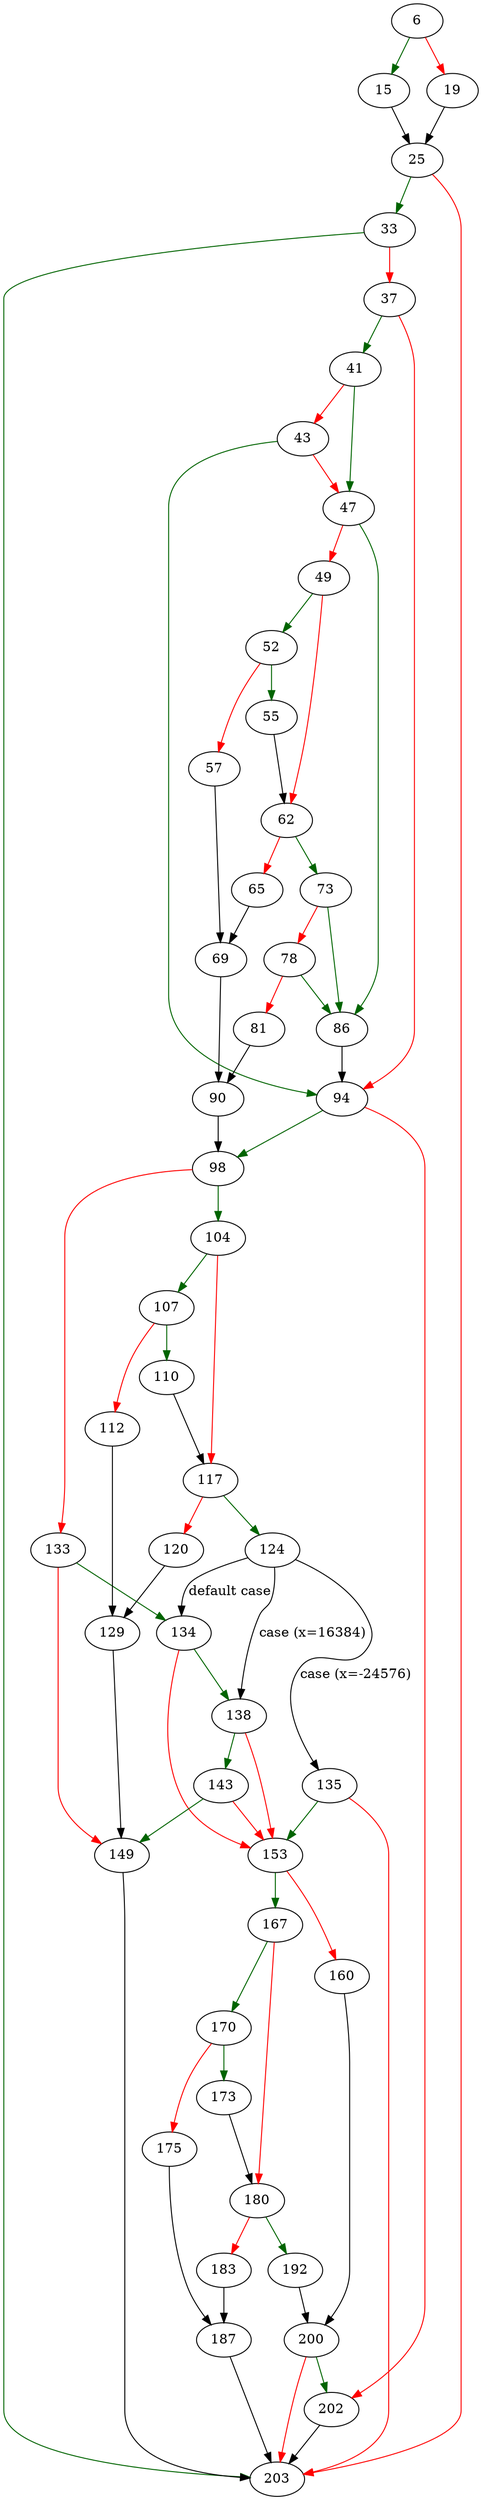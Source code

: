 strict digraph "prompt" {
	// Node definitions.
	6 [entry=true];
	15;
	19;
	25;
	33;
	203;
	37;
	41;
	94;
	47;
	43;
	86;
	49;
	52;
	62;
	55;
	57;
	69;
	73;
	65;
	90;
	78;
	81;
	98;
	202;
	104;
	133;
	107;
	117;
	110;
	112;
	129;
	124;
	120;
	135;
	138;
	134;
	149;
	153;
	143;
	167;
	160;
	200;
	170;
	180;
	173;
	175;
	187;
	192;
	183;

	// Edge definitions.
	6 -> 15 [
		color=darkgreen
		cond=true
	];
	6 -> 19 [
		color=red
		cond=false
	];
	15 -> 25;
	19 -> 25;
	25 -> 33 [
		color=darkgreen
		cond=true
	];
	25 -> 203 [
		color=red
		cond=false
	];
	33 -> 203 [
		color=darkgreen
		cond=true
	];
	33 -> 37 [
		color=red
		cond=false
	];
	37 -> 41 [
		color=darkgreen
		cond=true
	];
	37 -> 94 [
		color=red
		cond=false
	];
	41 -> 47 [
		color=darkgreen
		cond=true
	];
	41 -> 43 [
		color=red
		cond=false
	];
	94 -> 98 [
		color=darkgreen
		cond=true
	];
	94 -> 202 [
		color=red
		cond=false
	];
	47 -> 86 [
		color=darkgreen
		cond=true
	];
	47 -> 49 [
		color=red
		cond=false
	];
	43 -> 94 [
		color=darkgreen
		cond=true
	];
	43 -> 47 [
		color=red
		cond=false
	];
	86 -> 94;
	49 -> 52 [
		color=darkgreen
		cond=true
	];
	49 -> 62 [
		color=red
		cond=false
	];
	52 -> 55 [
		color=darkgreen
		cond=true
	];
	52 -> 57 [
		color=red
		cond=false
	];
	62 -> 73 [
		color=darkgreen
		cond=true
	];
	62 -> 65 [
		color=red
		cond=false
	];
	55 -> 62;
	57 -> 69;
	69 -> 90;
	73 -> 86 [
		color=darkgreen
		cond=true
	];
	73 -> 78 [
		color=red
		cond=false
	];
	65 -> 69;
	90 -> 98;
	78 -> 86 [
		color=darkgreen
		cond=true
	];
	78 -> 81 [
		color=red
		cond=false
	];
	81 -> 90;
	98 -> 104 [
		color=darkgreen
		cond=true
	];
	98 -> 133 [
		color=red
		cond=false
	];
	202 -> 203;
	104 -> 107 [
		color=darkgreen
		cond=true
	];
	104 -> 117 [
		color=red
		cond=false
	];
	133 -> 134 [
		color=darkgreen
		cond=true
	];
	133 -> 149 [
		color=red
		cond=false
	];
	107 -> 110 [
		color=darkgreen
		cond=true
	];
	107 -> 112 [
		color=red
		cond=false
	];
	117 -> 124 [
		color=darkgreen
		cond=true
	];
	117 -> 120 [
		color=red
		cond=false
	];
	110 -> 117;
	112 -> 129;
	129 -> 149;
	124 -> 135 [
		cond="case (x=-24576)"
		label="case (x=-24576)"
	];
	124 -> 138 [
		cond="case (x=16384)"
		label="case (x=16384)"
	];
	124 -> 134 [
		cond="default case"
		label="default case"
	];
	120 -> 129;
	135 -> 203 [
		color=red
		cond=false
	];
	135 -> 153 [
		color=darkgreen
		cond=true
	];
	138 -> 153 [
		color=red
		cond=false
	];
	138 -> 143 [
		color=darkgreen
		cond=true
	];
	134 -> 138 [
		color=darkgreen
		cond=true
	];
	134 -> 153 [
		color=red
		cond=false
	];
	149 -> 203;
	153 -> 167 [
		color=darkgreen
		cond=true
	];
	153 -> 160 [
		color=red
		cond=false
	];
	143 -> 149 [
		color=darkgreen
		cond=true
	];
	143 -> 153 [
		color=red
		cond=false
	];
	167 -> 170 [
		color=darkgreen
		cond=true
	];
	167 -> 180 [
		color=red
		cond=false
	];
	160 -> 200;
	200 -> 203 [
		color=red
		cond=false
	];
	200 -> 202 [
		color=darkgreen
		cond=true
	];
	170 -> 173 [
		color=darkgreen
		cond=true
	];
	170 -> 175 [
		color=red
		cond=false
	];
	180 -> 192 [
		color=darkgreen
		cond=true
	];
	180 -> 183 [
		color=red
		cond=false
	];
	173 -> 180;
	175 -> 187;
	187 -> 203;
	192 -> 200;
	183 -> 187;
}